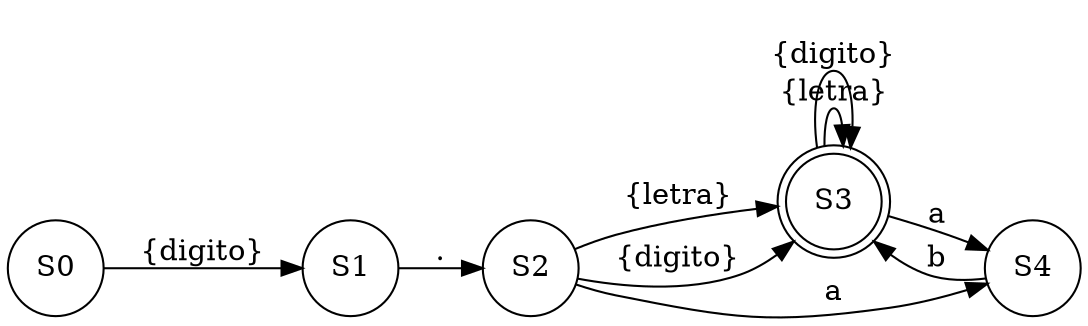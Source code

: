 digraph automata {
rankdir=LR;
S0 [label="S0", shape="circle" ];
S1 [label="S1", shape="circle" ];
S2 [label="S2", shape="circle" ];
S3 [label="S3", shape="doublecircle" ];
S4 [label="S4", shape="circle" ];
S0 -> S1 [label="{digito}"];
S1 -> S2 [label="."];
S2 -> S3 [label="{letra}"];
S2 -> S4 [label="a"];
S2 -> S3 [label="{digito}"];
S3 -> S3 [label="{letra}"];
S3 -> S4 [label="a"];
S3 -> S3 [label="{digito}"];
S4 -> S3 [label="b"];
}
